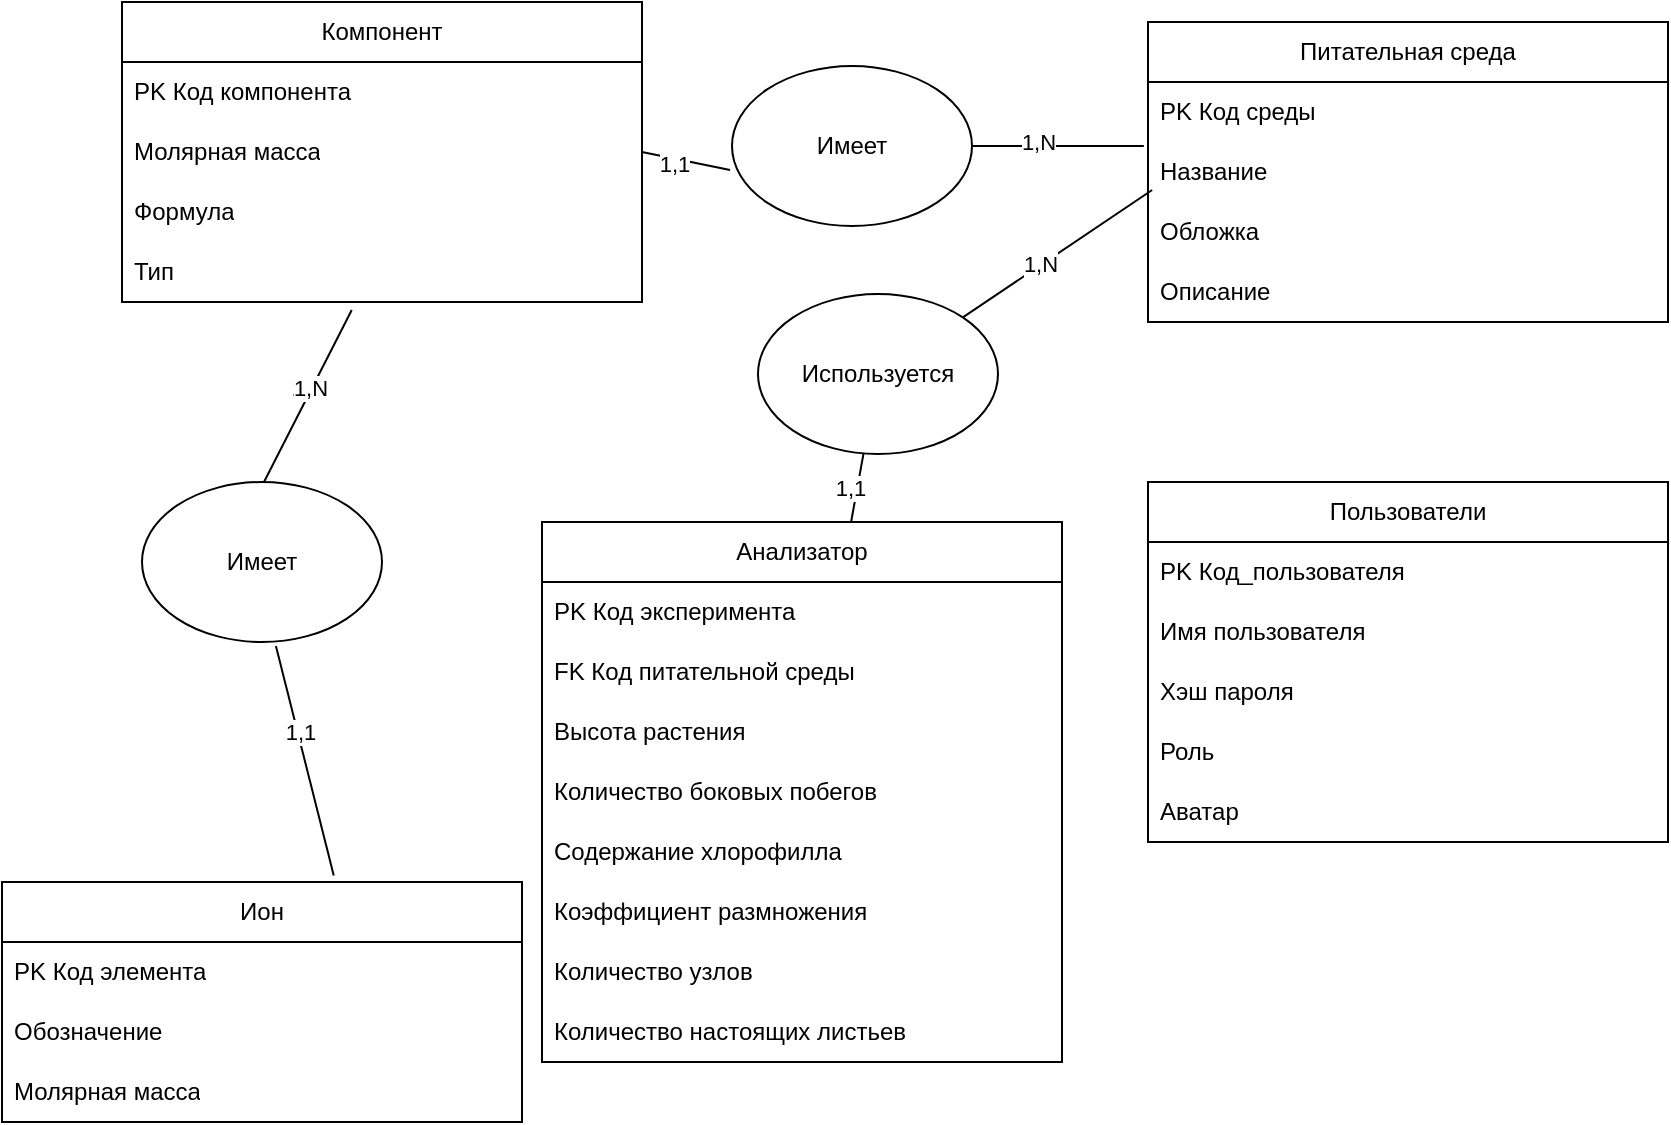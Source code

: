 <mxfile version="24.4.8" type="github">
  <diagram name="Page-1" id="AwYpYXXlwSJVcpRkPnyy">
    <mxGraphModel dx="1434" dy="781" grid="0" gridSize="10" guides="1" tooltips="1" connect="1" arrows="1" fold="1" page="1" pageScale="1" pageWidth="850" pageHeight="1100" math="0" shadow="0">
      <root>
        <mxCell id="0" />
        <mxCell id="1" parent="0" />
        <mxCell id="7SZm2HDbBHG98LXLnaz_-48" value="Ион" style="swimlane;fontStyle=0;childLayout=stackLayout;horizontal=1;startSize=30;horizontalStack=0;resizeParent=1;resizeParentMax=0;resizeLast=0;collapsible=1;marginBottom=0;whiteSpace=wrap;html=1;" parent="1" vertex="1">
          <mxGeometry x="17" y="570" width="260" height="120" as="geometry" />
        </mxCell>
        <mxCell id="7SZm2HDbBHG98LXLnaz_-49" value="PK Код элемента" style="text;strokeColor=none;fillColor=none;align=left;verticalAlign=middle;spacingLeft=4;spacingRight=4;overflow=hidden;points=[[0,0.5],[1,0.5]];portConstraint=eastwest;rotatable=0;whiteSpace=wrap;html=1;" parent="7SZm2HDbBHG98LXLnaz_-48" vertex="1">
          <mxGeometry y="30" width="260" height="30" as="geometry" />
        </mxCell>
        <mxCell id="7SZm2HDbBHG98LXLnaz_-51" value="Обозначение" style="text;strokeColor=none;fillColor=none;align=left;verticalAlign=middle;spacingLeft=4;spacingRight=4;overflow=hidden;points=[[0,0.5],[1,0.5]];portConstraint=eastwest;rotatable=0;whiteSpace=wrap;html=1;" parent="7SZm2HDbBHG98LXLnaz_-48" vertex="1">
          <mxGeometry y="60" width="260" height="30" as="geometry" />
        </mxCell>
        <mxCell id="7SZm2HDbBHG98LXLnaz_-52" value="Молярная масса" style="text;strokeColor=none;fillColor=none;align=left;verticalAlign=middle;spacingLeft=4;spacingRight=4;overflow=hidden;points=[[0,0.5],[1,0.5]];portConstraint=eastwest;rotatable=0;whiteSpace=wrap;html=1;" parent="7SZm2HDbBHG98LXLnaz_-48" vertex="1">
          <mxGeometry y="90" width="260" height="30" as="geometry" />
        </mxCell>
        <mxCell id="7SZm2HDbBHG98LXLnaz_-53" value="Питательная среда" style="swimlane;fontStyle=0;childLayout=stackLayout;horizontal=1;startSize=30;horizontalStack=0;resizeParent=1;resizeParentMax=0;resizeLast=0;collapsible=1;marginBottom=0;whiteSpace=wrap;html=1;" parent="1" vertex="1">
          <mxGeometry x="590" y="140" width="260" height="150" as="geometry" />
        </mxCell>
        <mxCell id="7SZm2HDbBHG98LXLnaz_-54" value="PK Код среды" style="text;strokeColor=none;fillColor=none;align=left;verticalAlign=middle;spacingLeft=4;spacingRight=4;overflow=hidden;points=[[0,0.5],[1,0.5]];portConstraint=eastwest;rotatable=0;whiteSpace=wrap;html=1;" parent="7SZm2HDbBHG98LXLnaz_-53" vertex="1">
          <mxGeometry y="30" width="260" height="30" as="geometry" />
        </mxCell>
        <mxCell id="7SZm2HDbBHG98LXLnaz_-55" value="Название" style="text;strokeColor=none;fillColor=none;align=left;verticalAlign=middle;spacingLeft=4;spacingRight=4;overflow=hidden;points=[[0,0.5],[1,0.5]];portConstraint=eastwest;rotatable=0;whiteSpace=wrap;html=1;" parent="7SZm2HDbBHG98LXLnaz_-53" vertex="1">
          <mxGeometry y="60" width="260" height="30" as="geometry" />
        </mxCell>
        <mxCell id="2ZIMoS57G2yXXOSVrxF5-1" value="Обложка" style="text;strokeColor=none;fillColor=none;align=left;verticalAlign=middle;spacingLeft=4;spacingRight=4;overflow=hidden;points=[[0,0.5],[1,0.5]];portConstraint=eastwest;rotatable=0;whiteSpace=wrap;html=1;" vertex="1" parent="7SZm2HDbBHG98LXLnaz_-53">
          <mxGeometry y="90" width="260" height="30" as="geometry" />
        </mxCell>
        <mxCell id="7SZm2HDbBHG98LXLnaz_-56" value="Описание" style="text;strokeColor=none;fillColor=none;align=left;verticalAlign=middle;spacingLeft=4;spacingRight=4;overflow=hidden;points=[[0,0.5],[1,0.5]];portConstraint=eastwest;rotatable=0;whiteSpace=wrap;html=1;" parent="7SZm2HDbBHG98LXLnaz_-53" vertex="1">
          <mxGeometry y="120" width="260" height="30" as="geometry" />
        </mxCell>
        <mxCell id="7SZm2HDbBHG98LXLnaz_-57" value="Компонент" style="swimlane;fontStyle=0;childLayout=stackLayout;horizontal=1;startSize=30;horizontalStack=0;resizeParent=1;resizeParentMax=0;resizeLast=0;collapsible=1;marginBottom=0;whiteSpace=wrap;html=1;" parent="1" vertex="1">
          <mxGeometry x="77" y="130" width="260" height="150" as="geometry" />
        </mxCell>
        <mxCell id="7SZm2HDbBHG98LXLnaz_-58" value="PK Код компонента" style="text;strokeColor=none;fillColor=none;align=left;verticalAlign=middle;spacingLeft=4;spacingRight=4;overflow=hidden;points=[[0,0.5],[1,0.5]];portConstraint=eastwest;rotatable=0;whiteSpace=wrap;html=1;" parent="7SZm2HDbBHG98LXLnaz_-57" vertex="1">
          <mxGeometry y="30" width="260" height="30" as="geometry" />
        </mxCell>
        <mxCell id="7SZm2HDbBHG98LXLnaz_-59" value="Молярная масса" style="text;strokeColor=none;fillColor=none;align=left;verticalAlign=middle;spacingLeft=4;spacingRight=4;overflow=hidden;points=[[0,0.5],[1,0.5]];portConstraint=eastwest;rotatable=0;whiteSpace=wrap;html=1;" parent="7SZm2HDbBHG98LXLnaz_-57" vertex="1">
          <mxGeometry y="60" width="260" height="30" as="geometry" />
        </mxCell>
        <mxCell id="7SZm2HDbBHG98LXLnaz_-60" value="Формула" style="text;strokeColor=none;fillColor=none;align=left;verticalAlign=middle;spacingLeft=4;spacingRight=4;overflow=hidden;points=[[0,0.5],[1,0.5]];portConstraint=eastwest;rotatable=0;whiteSpace=wrap;html=1;" parent="7SZm2HDbBHG98LXLnaz_-57" vertex="1">
          <mxGeometry y="90" width="260" height="30" as="geometry" />
        </mxCell>
        <mxCell id="2ZIMoS57G2yXXOSVrxF5-12" value="Тип" style="text;strokeColor=none;fillColor=none;align=left;verticalAlign=middle;spacingLeft=4;spacingRight=4;overflow=hidden;points=[[0,0.5],[1,0.5]];portConstraint=eastwest;rotatable=0;whiteSpace=wrap;html=1;" vertex="1" parent="7SZm2HDbBHG98LXLnaz_-57">
          <mxGeometry y="120" width="260" height="30" as="geometry" />
        </mxCell>
        <mxCell id="7SZm2HDbBHG98LXLnaz_-61" value="Пользователи" style="swimlane;fontStyle=0;childLayout=stackLayout;horizontal=1;startSize=30;horizontalStack=0;resizeParent=1;resizeParentMax=0;resizeLast=0;collapsible=1;marginBottom=0;whiteSpace=wrap;html=1;" parent="1" vertex="1">
          <mxGeometry x="590" y="370" width="260" height="180" as="geometry" />
        </mxCell>
        <mxCell id="7SZm2HDbBHG98LXLnaz_-62" value="PK Код_пользователя" style="text;strokeColor=none;fillColor=none;align=left;verticalAlign=middle;spacingLeft=4;spacingRight=4;overflow=hidden;points=[[0,0.5],[1,0.5]];portConstraint=eastwest;rotatable=0;whiteSpace=wrap;html=1;" parent="7SZm2HDbBHG98LXLnaz_-61" vertex="1">
          <mxGeometry y="30" width="260" height="30" as="geometry" />
        </mxCell>
        <mxCell id="7SZm2HDbBHG98LXLnaz_-63" value="Имя пользователя" style="text;strokeColor=none;fillColor=none;align=left;verticalAlign=middle;spacingLeft=4;spacingRight=4;overflow=hidden;points=[[0,0.5],[1,0.5]];portConstraint=eastwest;rotatable=0;whiteSpace=wrap;html=1;" parent="7SZm2HDbBHG98LXLnaz_-61" vertex="1">
          <mxGeometry y="60" width="260" height="30" as="geometry" />
        </mxCell>
        <mxCell id="7SZm2HDbBHG98LXLnaz_-64" value="Хэш пароля" style="text;strokeColor=none;fillColor=none;align=left;verticalAlign=middle;spacingLeft=4;spacingRight=4;overflow=hidden;points=[[0,0.5],[1,0.5]];portConstraint=eastwest;rotatable=0;whiteSpace=wrap;html=1;" parent="7SZm2HDbBHG98LXLnaz_-61" vertex="1">
          <mxGeometry y="90" width="260" height="30" as="geometry" />
        </mxCell>
        <mxCell id="7SZm2HDbBHG98LXLnaz_-65" value="Роль" style="text;strokeColor=none;fillColor=none;align=left;verticalAlign=middle;spacingLeft=4;spacingRight=4;overflow=hidden;points=[[0,0.5],[1,0.5]];portConstraint=eastwest;rotatable=0;whiteSpace=wrap;html=1;" parent="7SZm2HDbBHG98LXLnaz_-61" vertex="1">
          <mxGeometry y="120" width="260" height="30" as="geometry" />
        </mxCell>
        <mxCell id="7SZm2HDbBHG98LXLnaz_-66" value="Аватар" style="text;strokeColor=none;fillColor=none;align=left;verticalAlign=middle;spacingLeft=4;spacingRight=4;overflow=hidden;points=[[0,0.5],[1,0.5]];portConstraint=eastwest;rotatable=0;whiteSpace=wrap;html=1;" parent="7SZm2HDbBHG98LXLnaz_-61" vertex="1">
          <mxGeometry y="150" width="260" height="30" as="geometry" />
        </mxCell>
        <mxCell id="7SZm2HDbBHG98LXLnaz_-67" value="Имеет" style="ellipse;whiteSpace=wrap;html=1;" parent="1" vertex="1">
          <mxGeometry x="382" y="162" width="120" height="80" as="geometry" />
        </mxCell>
        <mxCell id="7SZm2HDbBHG98LXLnaz_-68" value="" style="endArrow=none;html=1;rounded=0;exitX=1;exitY=0.5;exitDx=0;exitDy=0;entryX=-0.008;entryY=0.65;entryDx=0;entryDy=0;entryPerimeter=0;" parent="1" source="7SZm2HDbBHG98LXLnaz_-59" target="7SZm2HDbBHG98LXLnaz_-67" edge="1">
          <mxGeometry width="50" height="50" relative="1" as="geometry">
            <mxPoint x="270" y="240" as="sourcePoint" />
            <mxPoint x="320" y="190" as="targetPoint" />
          </mxGeometry>
        </mxCell>
        <mxCell id="7SZm2HDbBHG98LXLnaz_-69" value="1,1" style="edgeLabel;html=1;align=center;verticalAlign=middle;resizable=0;points=[];" parent="7SZm2HDbBHG98LXLnaz_-68" vertex="1" connectable="0">
          <mxGeometry x="-0.268" y="-2" relative="1" as="geometry">
            <mxPoint as="offset" />
          </mxGeometry>
        </mxCell>
        <mxCell id="7SZm2HDbBHG98LXLnaz_-70" value="" style="endArrow=none;html=1;rounded=0;entryX=-0.008;entryY=1.067;entryDx=0;entryDy=0;entryPerimeter=0;" parent="1" source="7SZm2HDbBHG98LXLnaz_-67" target="7SZm2HDbBHG98LXLnaz_-54" edge="1">
          <mxGeometry width="50" height="50" relative="1" as="geometry">
            <mxPoint x="450" y="230" as="sourcePoint" />
            <mxPoint x="500" y="180" as="targetPoint" />
          </mxGeometry>
        </mxCell>
        <mxCell id="7SZm2HDbBHG98LXLnaz_-71" value="1,N" style="edgeLabel;html=1;align=center;verticalAlign=middle;resizable=0;points=[];" parent="7SZm2HDbBHG98LXLnaz_-70" vertex="1" connectable="0">
          <mxGeometry x="-0.241" y="2" relative="1" as="geometry">
            <mxPoint as="offset" />
          </mxGeometry>
        </mxCell>
        <mxCell id="7SZm2HDbBHG98LXLnaz_-72" value="Имеет" style="ellipse;whiteSpace=wrap;html=1;" parent="1" vertex="1">
          <mxGeometry x="87" y="370" width="120" height="80" as="geometry" />
        </mxCell>
        <mxCell id="7SZm2HDbBHG98LXLnaz_-73" value="" style="endArrow=none;html=1;rounded=0;entryX=0.438;entryY=1.133;entryDx=0;entryDy=0;entryPerimeter=0;exitX=0.5;exitY=0;exitDx=0;exitDy=0;" parent="1" edge="1">
          <mxGeometry width="50" height="50" relative="1" as="geometry">
            <mxPoint x="148" y="370" as="sourcePoint" />
            <mxPoint x="191.88" y="283.99" as="targetPoint" />
          </mxGeometry>
        </mxCell>
        <mxCell id="7SZm2HDbBHG98LXLnaz_-74" value="1,1" style="edgeLabel;html=1;align=center;verticalAlign=middle;resizable=0;points=[];" parent="7SZm2HDbBHG98LXLnaz_-73" vertex="1" connectable="0">
          <mxGeometry x="0.061" y="3" relative="1" as="geometry">
            <mxPoint as="offset" />
          </mxGeometry>
        </mxCell>
        <mxCell id="2ZIMoS57G2yXXOSVrxF5-27" value="1,N" style="edgeLabel;html=1;align=center;verticalAlign=middle;resizable=0;points=[];" vertex="1" connectable="0" parent="7SZm2HDbBHG98LXLnaz_-73">
          <mxGeometry x="0.102" y="1" relative="1" as="geometry">
            <mxPoint as="offset" />
          </mxGeometry>
        </mxCell>
        <mxCell id="7SZm2HDbBHG98LXLnaz_-75" value="" style="endArrow=none;html=1;rounded=0;entryX=0.558;entryY=1.025;entryDx=0;entryDy=0;entryPerimeter=0;exitX=0.638;exitY=-0.027;exitDx=0;exitDy=0;exitPerimeter=0;" parent="1" source="7SZm2HDbBHG98LXLnaz_-48" target="7SZm2HDbBHG98LXLnaz_-72" edge="1">
          <mxGeometry width="50" height="50" relative="1" as="geometry">
            <mxPoint x="40" y="540" as="sourcePoint" />
            <mxPoint x="90" y="490" as="targetPoint" />
          </mxGeometry>
        </mxCell>
        <mxCell id="7SZm2HDbBHG98LXLnaz_-76" value="1,1" style="edgeLabel;html=1;align=center;verticalAlign=middle;resizable=0;points=[];" parent="7SZm2HDbBHG98LXLnaz_-75" vertex="1" connectable="0">
          <mxGeometry x="0.245" y="-1" relative="1" as="geometry">
            <mxPoint as="offset" />
          </mxGeometry>
        </mxCell>
        <mxCell id="2ZIMoS57G2yXXOSVrxF5-13" value="Анализатор" style="swimlane;fontStyle=0;childLayout=stackLayout;horizontal=1;startSize=30;horizontalStack=0;resizeParent=1;resizeParentMax=0;resizeLast=0;collapsible=1;marginBottom=0;whiteSpace=wrap;html=1;" vertex="1" parent="1">
          <mxGeometry x="287" y="390" width="260" height="270" as="geometry" />
        </mxCell>
        <mxCell id="2ZIMoS57G2yXXOSVrxF5-14" value="PK Код эксперимента" style="text;strokeColor=none;fillColor=none;align=left;verticalAlign=middle;spacingLeft=4;spacingRight=4;overflow=hidden;points=[[0,0.5],[1,0.5]];portConstraint=eastwest;rotatable=0;whiteSpace=wrap;html=1;" vertex="1" parent="2ZIMoS57G2yXXOSVrxF5-13">
          <mxGeometry y="30" width="260" height="30" as="geometry" />
        </mxCell>
        <mxCell id="2ZIMoS57G2yXXOSVrxF5-15" value="FK Код питательной среды" style="text;strokeColor=none;fillColor=none;align=left;verticalAlign=middle;spacingLeft=4;spacingRight=4;overflow=hidden;points=[[0,0.5],[1,0.5]];portConstraint=eastwest;rotatable=0;whiteSpace=wrap;html=1;" vertex="1" parent="2ZIMoS57G2yXXOSVrxF5-13">
          <mxGeometry y="60" width="260" height="30" as="geometry" />
        </mxCell>
        <mxCell id="2ZIMoS57G2yXXOSVrxF5-16" value="Высота растения" style="text;strokeColor=none;fillColor=none;align=left;verticalAlign=middle;spacingLeft=4;spacingRight=4;overflow=hidden;points=[[0,0.5],[1,0.5]];portConstraint=eastwest;rotatable=0;whiteSpace=wrap;html=1;" vertex="1" parent="2ZIMoS57G2yXXOSVrxF5-13">
          <mxGeometry y="90" width="260" height="30" as="geometry" />
        </mxCell>
        <mxCell id="2ZIMoS57G2yXXOSVrxF5-17" value="Количество боковых побегов" style="text;strokeColor=none;fillColor=none;align=left;verticalAlign=middle;spacingLeft=4;spacingRight=4;overflow=hidden;points=[[0,0.5],[1,0.5]];portConstraint=eastwest;rotatable=0;whiteSpace=wrap;html=1;" vertex="1" parent="2ZIMoS57G2yXXOSVrxF5-13">
          <mxGeometry y="120" width="260" height="30" as="geometry" />
        </mxCell>
        <mxCell id="2ZIMoS57G2yXXOSVrxF5-18" value="Содержание хлорофилла" style="text;strokeColor=none;fillColor=none;align=left;verticalAlign=middle;spacingLeft=4;spacingRight=4;overflow=hidden;points=[[0,0.5],[1,0.5]];portConstraint=eastwest;rotatable=0;whiteSpace=wrap;html=1;" vertex="1" parent="2ZIMoS57G2yXXOSVrxF5-13">
          <mxGeometry y="150" width="260" height="30" as="geometry" />
        </mxCell>
        <mxCell id="2ZIMoS57G2yXXOSVrxF5-19" value="Коэффициент размножения" style="text;strokeColor=none;fillColor=none;align=left;verticalAlign=middle;spacingLeft=4;spacingRight=4;overflow=hidden;points=[[0,0.5],[1,0.5]];portConstraint=eastwest;rotatable=0;whiteSpace=wrap;html=1;" vertex="1" parent="2ZIMoS57G2yXXOSVrxF5-13">
          <mxGeometry y="180" width="260" height="30" as="geometry" />
        </mxCell>
        <mxCell id="2ZIMoS57G2yXXOSVrxF5-20" value="Количество узлов" style="text;strokeColor=none;fillColor=none;align=left;verticalAlign=middle;spacingLeft=4;spacingRight=4;overflow=hidden;points=[[0,0.5],[1,0.5]];portConstraint=eastwest;rotatable=0;whiteSpace=wrap;html=1;" vertex="1" parent="2ZIMoS57G2yXXOSVrxF5-13">
          <mxGeometry y="210" width="260" height="30" as="geometry" />
        </mxCell>
        <mxCell id="2ZIMoS57G2yXXOSVrxF5-21" value="Количество настоящих листьев" style="text;strokeColor=none;fillColor=none;align=left;verticalAlign=middle;spacingLeft=4;spacingRight=4;overflow=hidden;points=[[0,0.5],[1,0.5]];portConstraint=eastwest;rotatable=0;whiteSpace=wrap;html=1;" vertex="1" parent="2ZIMoS57G2yXXOSVrxF5-13">
          <mxGeometry y="240" width="260" height="30" as="geometry" />
        </mxCell>
        <mxCell id="2ZIMoS57G2yXXOSVrxF5-22" value="Используется" style="ellipse;whiteSpace=wrap;html=1;" vertex="1" parent="1">
          <mxGeometry x="395" y="276" width="120" height="80" as="geometry" />
        </mxCell>
        <mxCell id="2ZIMoS57G2yXXOSVrxF5-23" value="" style="endArrow=none;html=1;rounded=0;" edge="1" parent="1" source="2ZIMoS57G2yXXOSVrxF5-13" target="2ZIMoS57G2yXXOSVrxF5-22">
          <mxGeometry width="50" height="50" relative="1" as="geometry">
            <mxPoint x="338" y="378" as="sourcePoint" />
            <mxPoint x="388" y="328" as="targetPoint" />
          </mxGeometry>
        </mxCell>
        <mxCell id="2ZIMoS57G2yXXOSVrxF5-26" value="1,1" style="edgeLabel;html=1;align=center;verticalAlign=middle;resizable=0;points=[];" vertex="1" connectable="0" parent="2ZIMoS57G2yXXOSVrxF5-23">
          <mxGeometry x="-0.046" y="4" relative="1" as="geometry">
            <mxPoint as="offset" />
          </mxGeometry>
        </mxCell>
        <mxCell id="2ZIMoS57G2yXXOSVrxF5-24" value="" style="endArrow=none;html=1;rounded=0;exitX=1;exitY=0;exitDx=0;exitDy=0;entryX=0.008;entryY=-0.2;entryDx=0;entryDy=0;entryPerimeter=0;" edge="1" parent="1" source="2ZIMoS57G2yXXOSVrxF5-22" target="2ZIMoS57G2yXXOSVrxF5-1">
          <mxGeometry width="50" height="50" relative="1" as="geometry">
            <mxPoint x="521" y="288" as="sourcePoint" />
            <mxPoint x="571" y="238" as="targetPoint" />
          </mxGeometry>
        </mxCell>
        <mxCell id="2ZIMoS57G2yXXOSVrxF5-25" value="1,N" style="edgeLabel;html=1;align=center;verticalAlign=middle;resizable=0;points=[];" vertex="1" connectable="0" parent="2ZIMoS57G2yXXOSVrxF5-24">
          <mxGeometry x="-0.178" y="1" relative="1" as="geometry">
            <mxPoint as="offset" />
          </mxGeometry>
        </mxCell>
      </root>
    </mxGraphModel>
  </diagram>
</mxfile>
